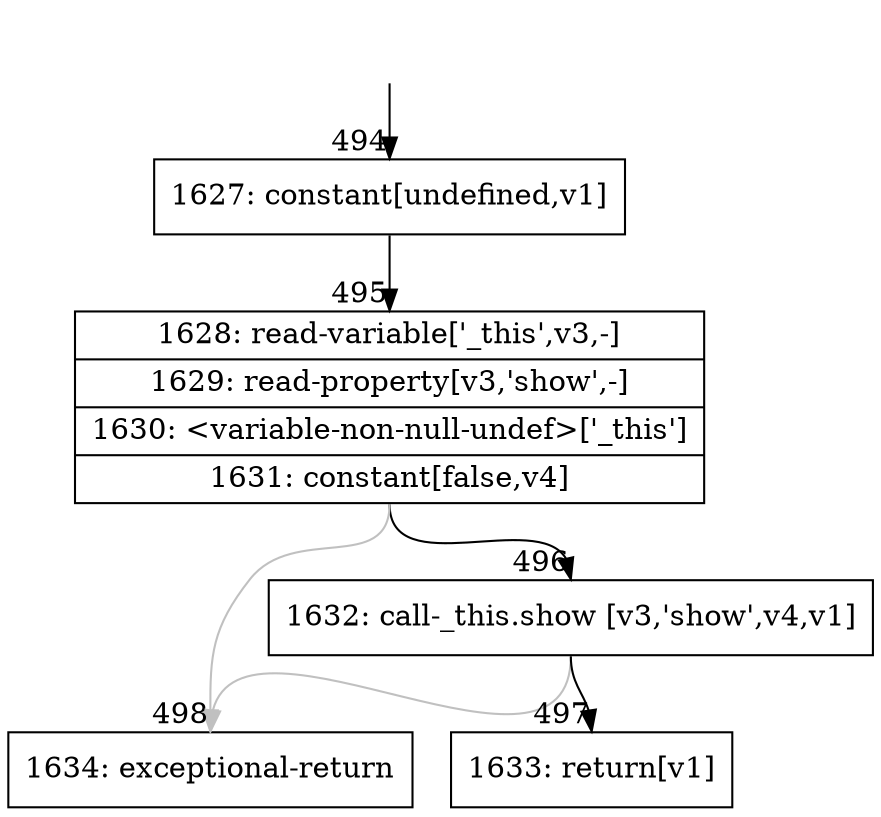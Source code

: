 digraph {
rankdir="TD"
BB_entry32[shape=none,label=""];
BB_entry32 -> BB494 [tailport=s, headport=n, headlabel="    494"]
BB494 [shape=record label="{1627: constant[undefined,v1]}" ] 
BB494 -> BB495 [tailport=s, headport=n, headlabel="      495"]
BB495 [shape=record label="{1628: read-variable['_this',v3,-]|1629: read-property[v3,'show',-]|1630: \<variable-non-null-undef\>['_this']|1631: constant[false,v4]}" ] 
BB495 -> BB496 [tailport=s, headport=n, headlabel="      496"]
BB495 -> BB498 [tailport=s, headport=n, color=gray, headlabel="      498"]
BB496 [shape=record label="{1632: call-_this.show [v3,'show',v4,v1]}" ] 
BB496 -> BB497 [tailport=s, headport=n, headlabel="      497"]
BB496 -> BB498 [tailport=s, headport=n, color=gray]
BB497 [shape=record label="{1633: return[v1]}" ] 
BB498 [shape=record label="{1634: exceptional-return}" ] 
//#$~ 443
}
